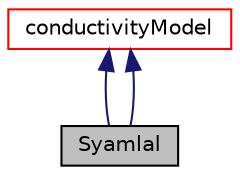 digraph "Syamlal"
{
  bgcolor="transparent";
  edge [fontname="Helvetica",fontsize="10",labelfontname="Helvetica",labelfontsize="10"];
  node [fontname="Helvetica",fontsize="10",shape=record];
  Node2 [label="Syamlal",height=0.2,width=0.4,color="black", fillcolor="grey75", style="filled", fontcolor="black"];
  Node3 -> Node2 [dir="back",color="midnightblue",fontsize="10",style="solid",fontname="Helvetica"];
  Node3 [label="conductivityModel",height=0.2,width=0.4,color="red",URL="$a33541.html"];
  Node3 -> Node2 [dir="back",color="midnightblue",fontsize="10",style="solid",fontname="Helvetica"];
}
